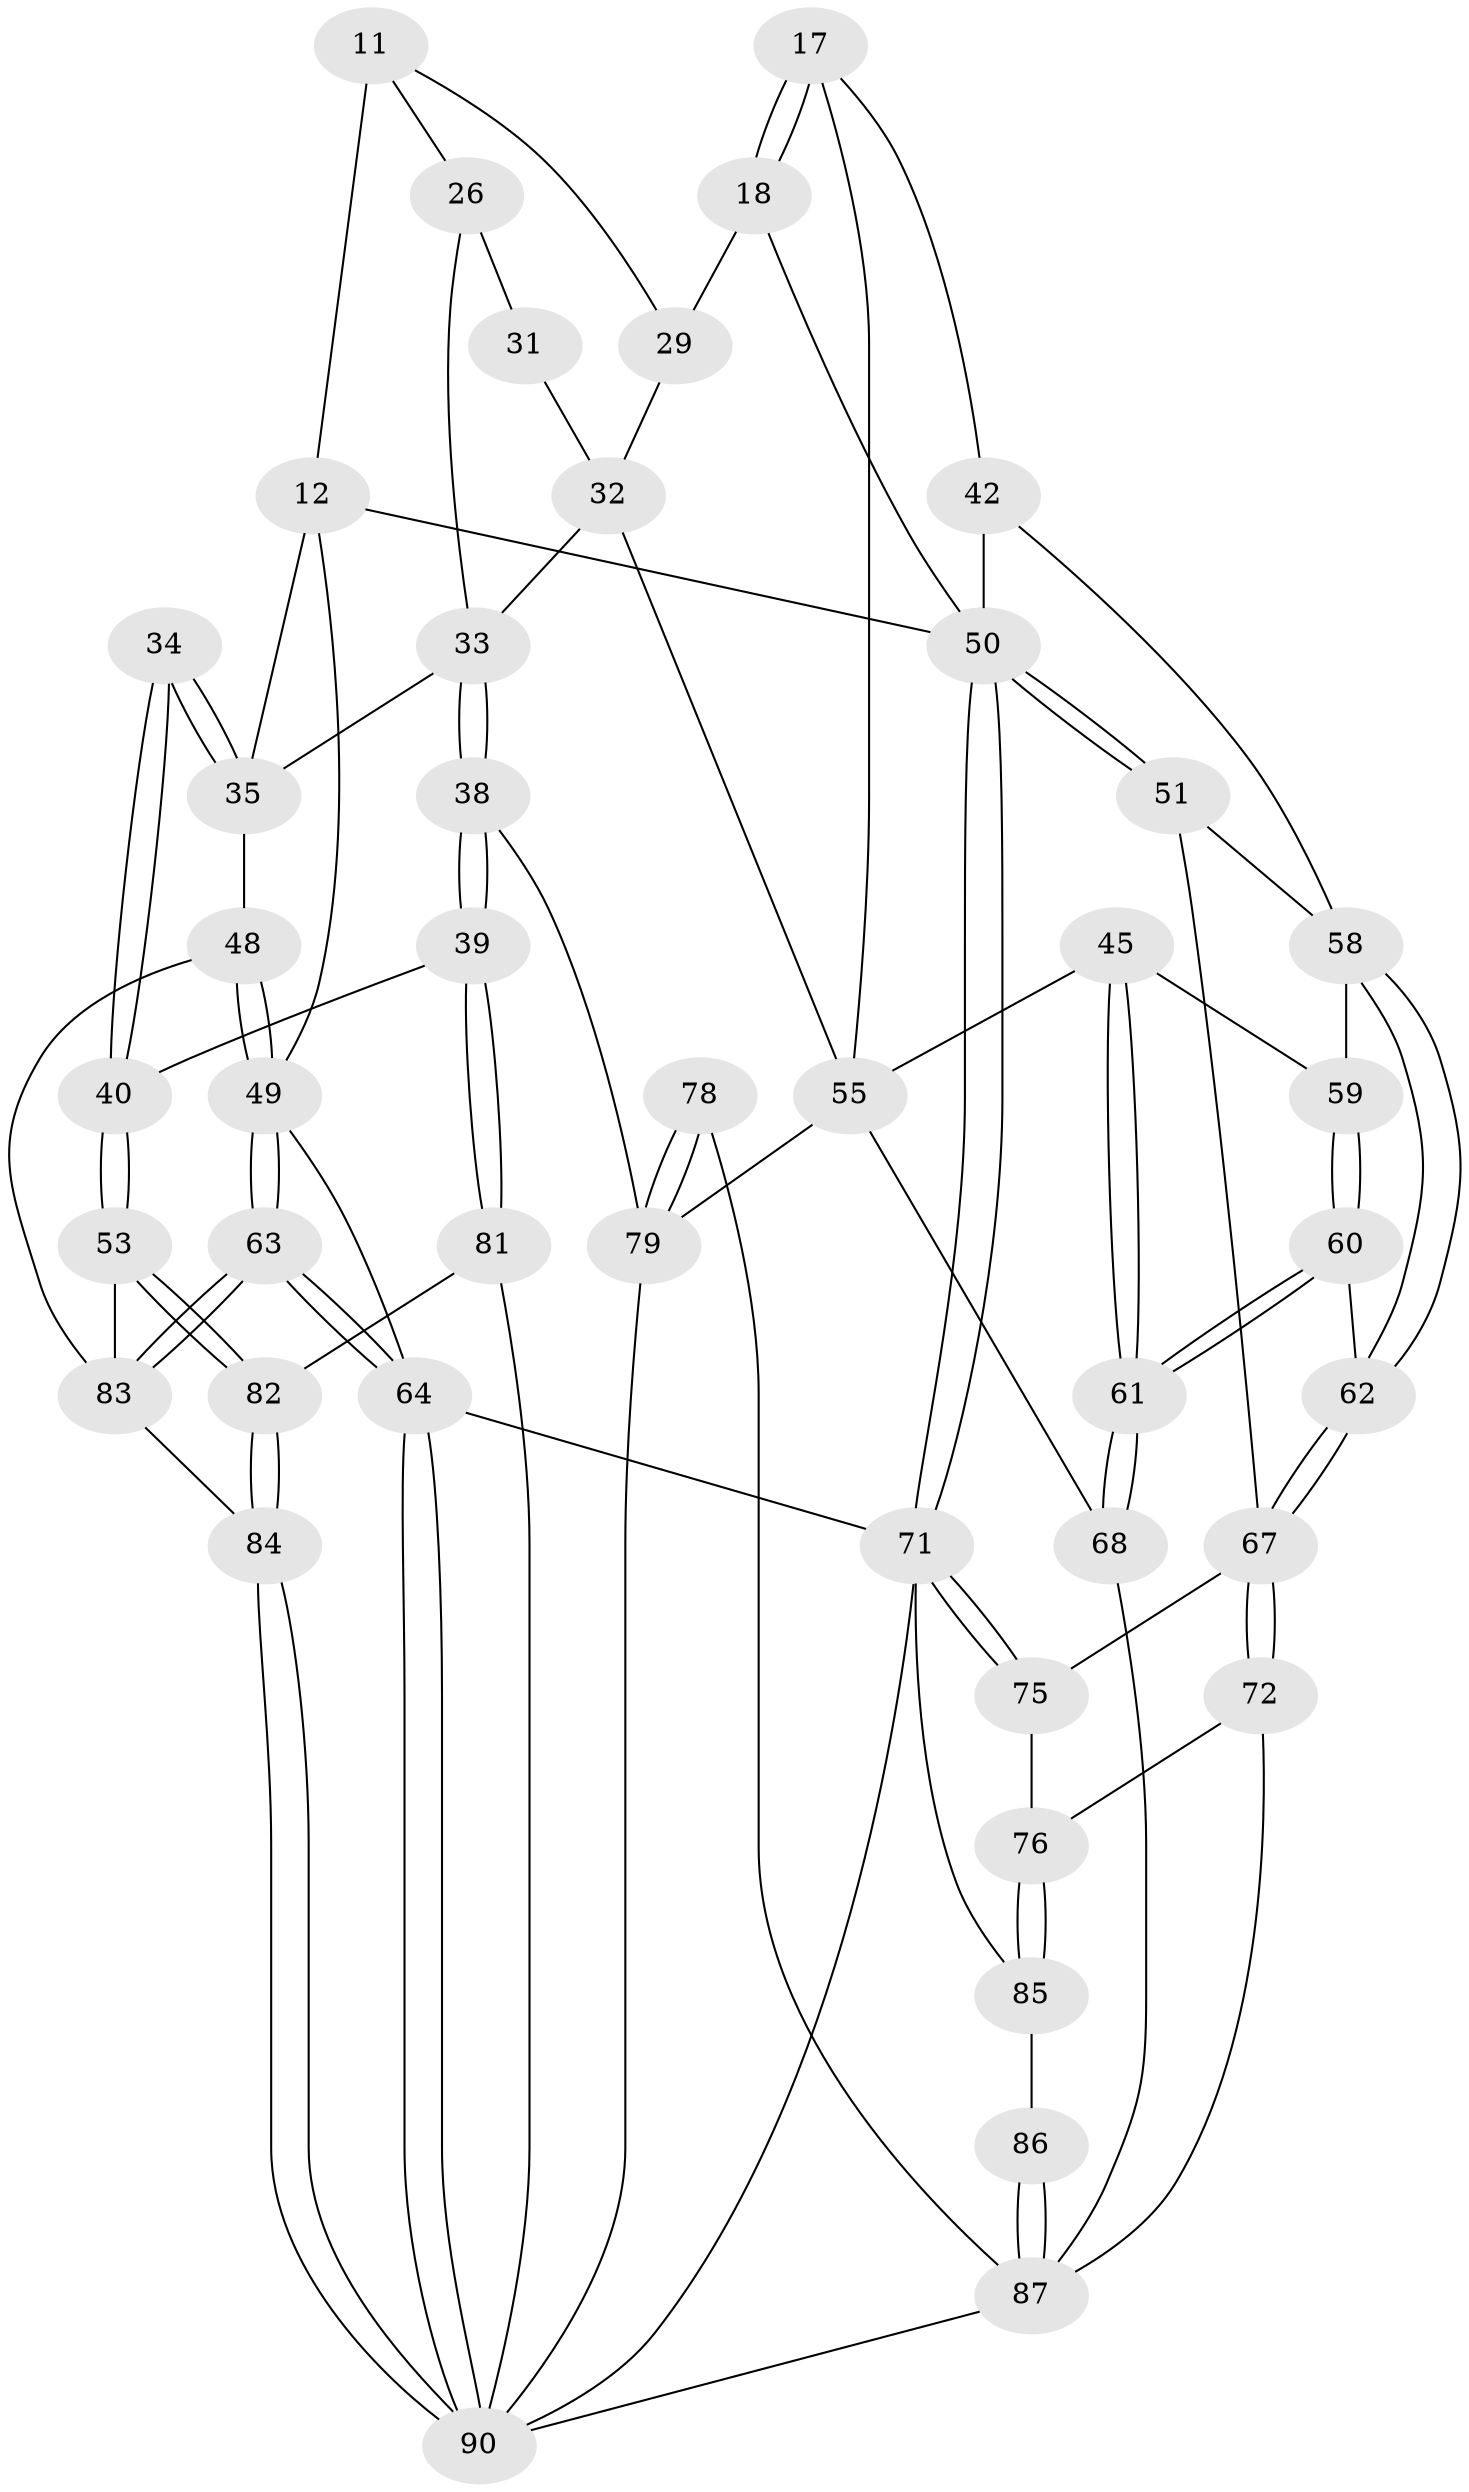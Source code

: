 // original degree distribution, {3: 0.022222222222222223, 4: 0.23333333333333334, 5: 0.5333333333333333, 6: 0.2111111111111111}
// Generated by graph-tools (version 1.1) at 2025/06/03/04/25 22:06:34]
// undirected, 45 vertices, 104 edges
graph export_dot {
graph [start="1"]
  node [color=gray90,style=filled];
  11 [pos="+0.3666466983723709+0.17111621316912368",super="+10"];
  12 [pos="+0.32731969141896494+0.1331115351423708",super="+8"];
  17 [pos="+0.6929524970791004+0.2695964910167406"];
  18 [pos="+0.6292347249656755+0.25032609426704944",super="+13"];
  26 [pos="+0.33692732915618634+0.28774593720434044",super="+25"];
  29 [pos="+0.5587561221703332+0.24923620033423124",super="+14"];
  31 [pos="+0.4524237103046152+0.30827125945488715"];
  32 [pos="+0.4792573656226509+0.37138008054588906",super="+30"];
  33 [pos="+0.37026772090808824+0.34693154852432867",super="+27"];
  34 [pos="+0.22641915328208878+0.45389991291958576"];
  35 [pos="+0.1368930158293734+0.39739089978645825",super="+23+28"];
  38 [pos="+0.30883892127698426+0.5563760688754903"];
  39 [pos="+0.30833235093918204+0.5564527004302511"];
  40 [pos="+0.2500415453504378+0.544563835931148"];
  42 [pos="+0.8352148597245399+0.2891868931239478",super="+16"];
  45 [pos="+0.7124299361425718+0.4735104043386499"];
  48 [pos="+0.008352584184893085+0.5214446593581642",super="+47+24"];
  49 [pos="+0+0.5265527307577894",super="+20"];
  50 [pos="+1+0.3574742871534325",super="+41+21+15"];
  51 [pos="+1+0.4543619858046023"];
  53 [pos="+0.20290372203690368+0.574299457451087"];
  55 [pos="+0.4541008587756712+0.5134964177697945",super="+37+46"];
  58 [pos="+0.8945006222703898+0.4759607680205261",super="+52"];
  59 [pos="+0.8175027329453941+0.46789255865653856",super="+44"];
  60 [pos="+0.8316440066628836+0.5583650253573276"];
  61 [pos="+0.7293983487524647+0.5914566918540842"];
  62 [pos="+0.841949876271549+0.5615271089469341"];
  63 [pos="+0+1"];
  64 [pos="+0+1",super="+6"];
  67 [pos="+0.8730986766266867+0.5813870500421334",super="+66"];
  68 [pos="+0.6788724395980354+0.6925373905237513",super="+65"];
  71 [pos="+1+0.6080079173039202",super="+70+69"];
  72 [pos="+0.8460839098788638+0.6876053751429525"];
  75 [pos="+0.9399369048912988+0.6229443579688226"];
  76 [pos="+0.9245735913200341+0.7065726843296204"];
  78 [pos="+0.5315632392932919+0.7913200347947681"];
  79 [pos="+0.5211170263252027+0.8017348390844006",super="+57+56"];
  81 [pos="+0.34588456431564185+0.8033919316497272"];
  82 [pos="+0.23478130380237114+0.848839484985914"];
  83 [pos="+0+0.9147797892974504",super="+54"];
  84 [pos="+0.22527611806165454+0.8591445283069248"];
  85 [pos="+1+0.8221513062780375"];
  86 [pos="+0.8239789123609356+0.8457035975244986"];
  87 [pos="+0.7077833948828992+1",super="+77+74+73"];
  90 [pos="+0.42186257883180894+1",super="+89+88+80"];
  11 -- 12 [weight=2];
  11 -- 26;
  11 -- 29;
  12 -- 50;
  12 -- 35;
  12 -- 49;
  17 -- 18;
  17 -- 18;
  17 -- 42;
  17 -- 55;
  18 -- 29 [weight=2];
  18 -- 50;
  26 -- 31 [weight=2];
  26 -- 33;
  29 -- 32;
  31 -- 32;
  32 -- 33;
  32 -- 55;
  33 -- 38;
  33 -- 38;
  33 -- 35;
  34 -- 35 [weight=2];
  34 -- 35;
  34 -- 40;
  34 -- 40;
  35 -- 48 [weight=2];
  38 -- 39;
  38 -- 39;
  38 -- 79;
  39 -- 40;
  39 -- 81;
  39 -- 81;
  40 -- 53;
  40 -- 53;
  42 -- 50 [weight=2];
  42 -- 58;
  45 -- 61;
  45 -- 61;
  45 -- 55;
  45 -- 59;
  48 -- 49 [weight=2];
  48 -- 49;
  48 -- 83;
  49 -- 63;
  49 -- 63;
  49 -- 64 [weight=2];
  50 -- 51;
  50 -- 51;
  50 -- 71 [weight=3];
  50 -- 71;
  51 -- 67;
  51 -- 58;
  53 -- 82;
  53 -- 82;
  53 -- 83;
  55 -- 79;
  55 -- 68 [weight=2];
  58 -- 59 [weight=2];
  58 -- 62;
  58 -- 62;
  59 -- 60;
  59 -- 60;
  60 -- 61;
  60 -- 61;
  60 -- 62;
  61 -- 68;
  61 -- 68;
  62 -- 67;
  62 -- 67;
  63 -- 64;
  63 -- 64;
  63 -- 83;
  63 -- 83;
  64 -- 90;
  64 -- 90;
  64 -- 71 [weight=2];
  67 -- 72;
  67 -- 72;
  67 -- 75;
  68 -- 87;
  71 -- 75;
  71 -- 75;
  71 -- 85;
  71 -- 90;
  72 -- 76;
  72 -- 87;
  75 -- 76;
  76 -- 85;
  76 -- 85;
  78 -- 79 [weight=2];
  78 -- 79;
  78 -- 87;
  79 -- 90;
  81 -- 82;
  81 -- 90;
  82 -- 84;
  82 -- 84;
  83 -- 84;
  84 -- 90;
  84 -- 90;
  85 -- 86;
  86 -- 87 [weight=2];
  86 -- 87;
  87 -- 90;
}

